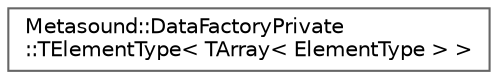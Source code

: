digraph "Graphical Class Hierarchy"
{
 // INTERACTIVE_SVG=YES
 // LATEX_PDF_SIZE
  bgcolor="transparent";
  edge [fontname=Helvetica,fontsize=10,labelfontname=Helvetica,labelfontsize=10];
  node [fontname=Helvetica,fontsize=10,shape=box,height=0.2,width=0.4];
  rankdir="LR";
  Node0 [id="Node000000",label="Metasound::DataFactoryPrivate\l::TElementType\< TArray\< ElementType \> \>",height=0.2,width=0.4,color="grey40", fillcolor="white", style="filled",URL="$d9/dbd/structMetasound_1_1DataFactoryPrivate_1_1TElementType_3_01TArray_3_01ElementType_01_4_01_4.html",tooltip="TElementType specialization for TArray."];
}
